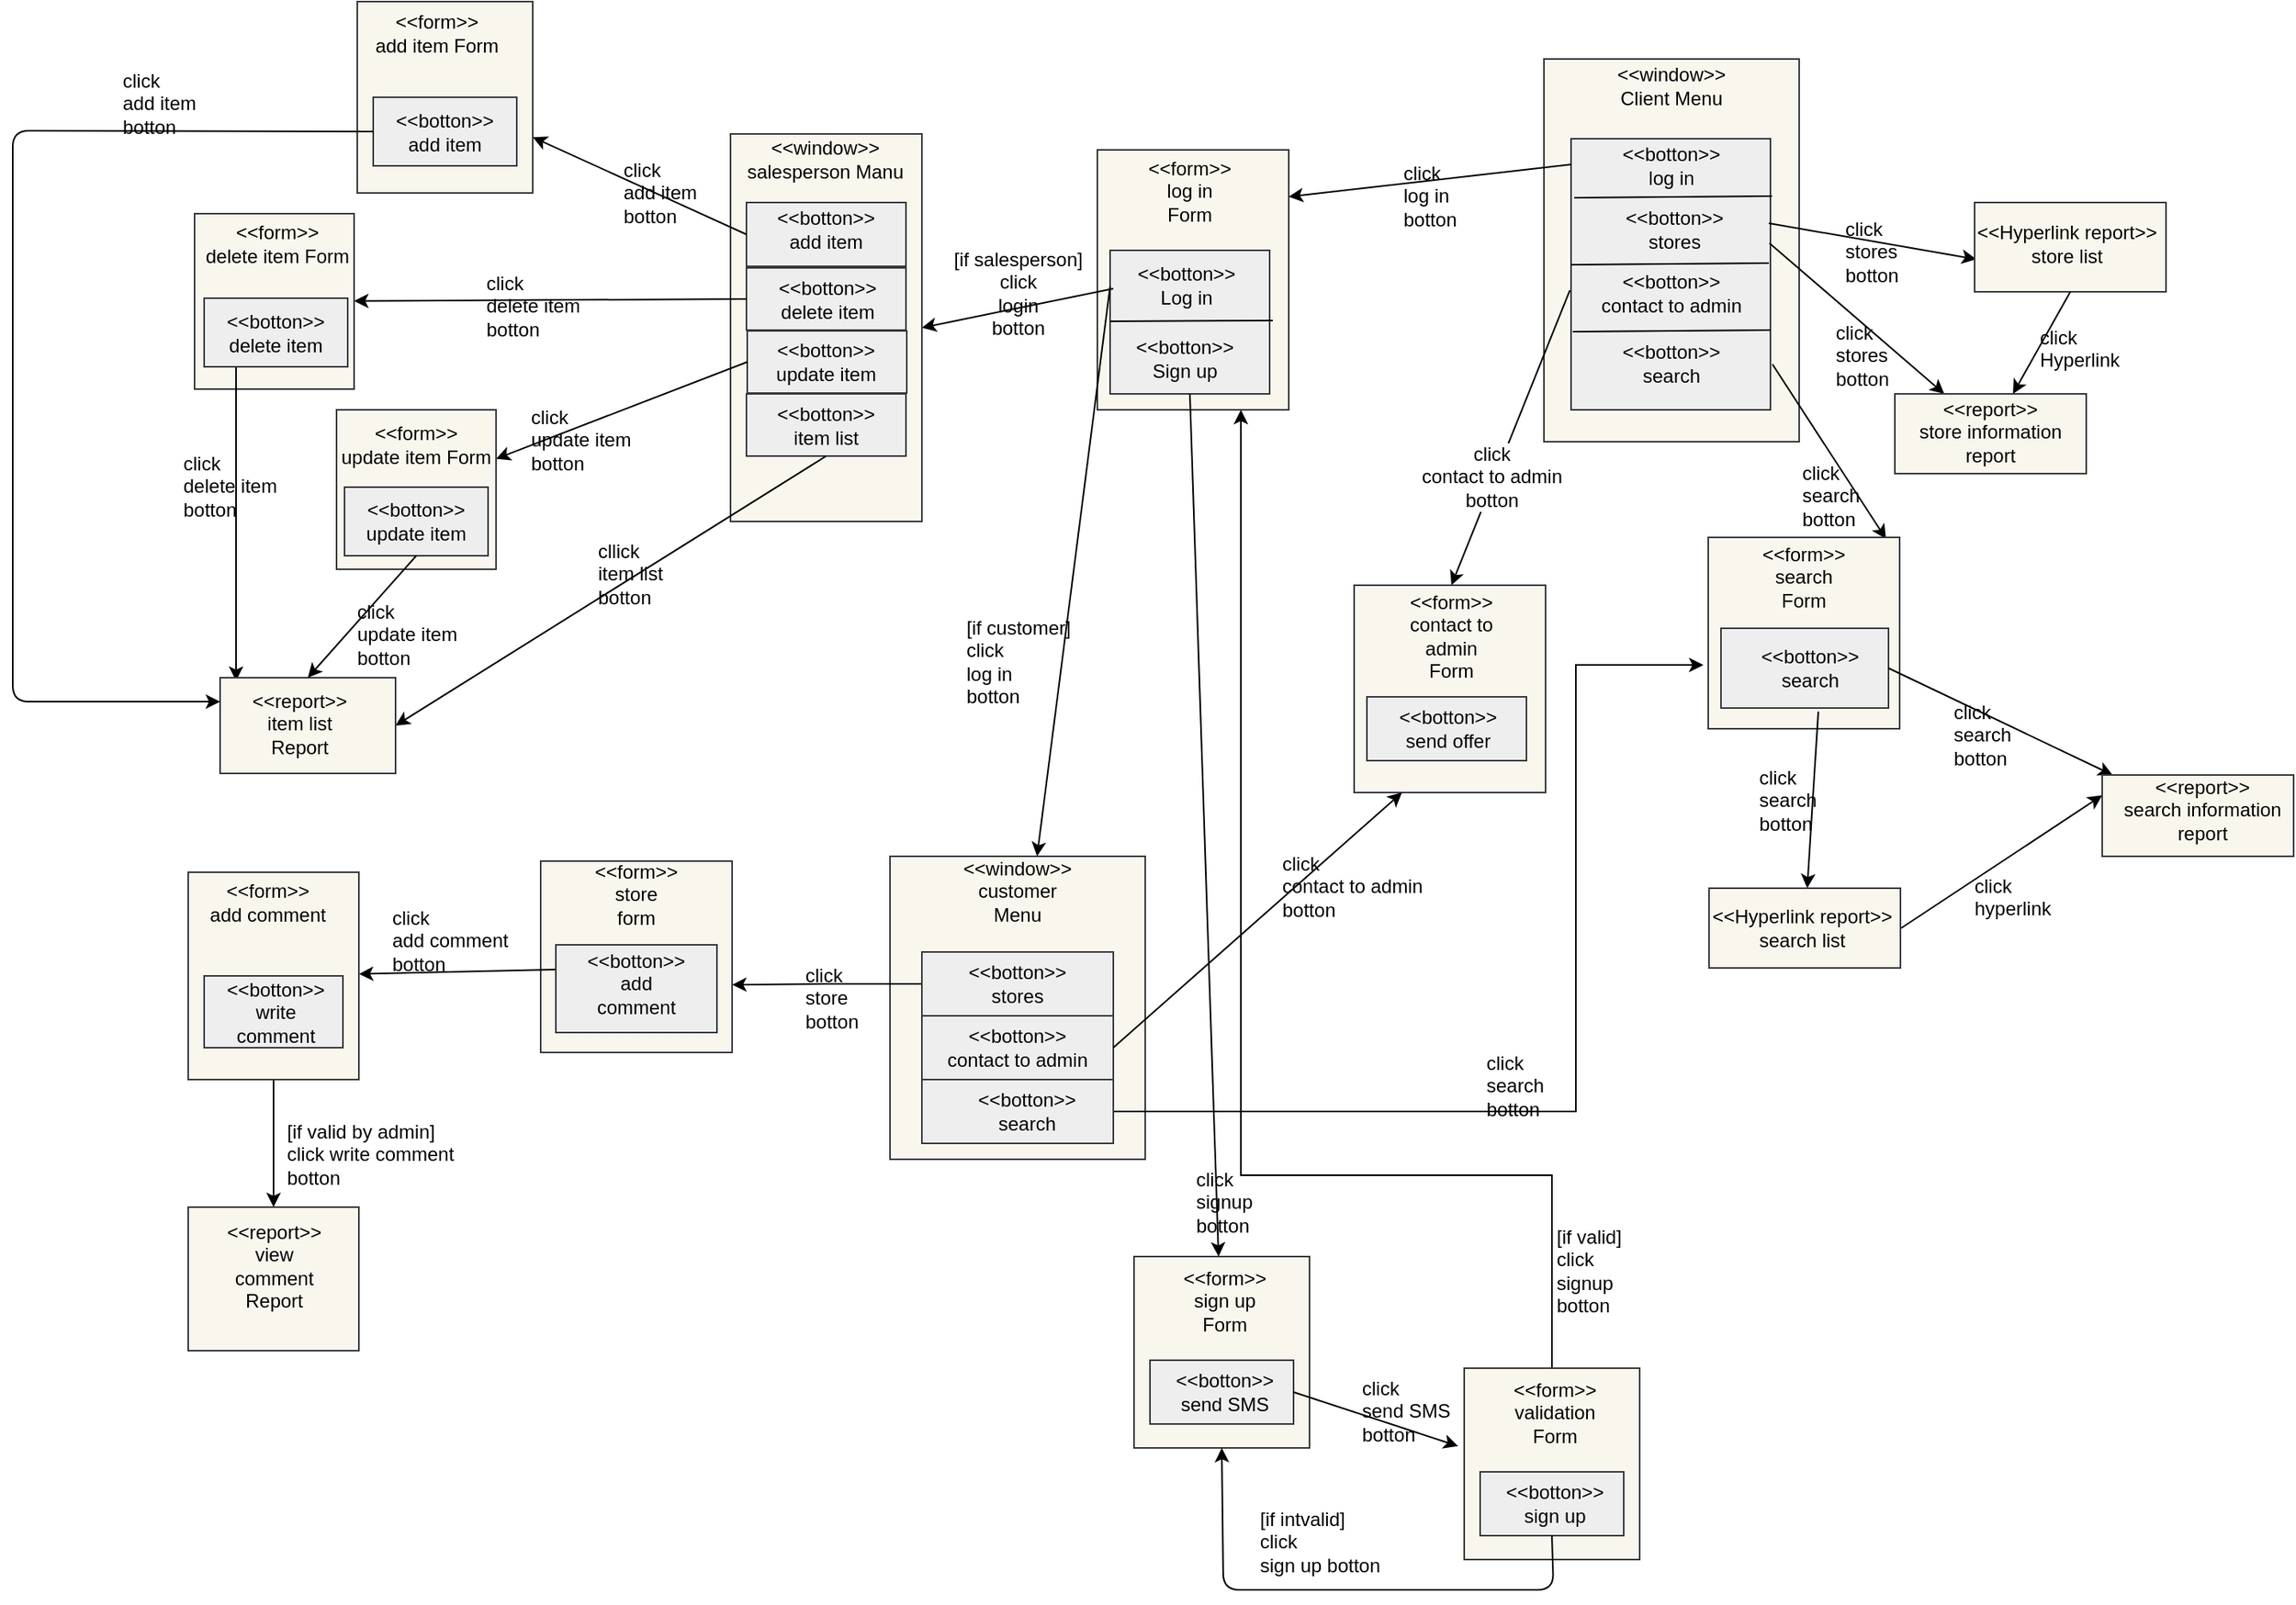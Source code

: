 <mxfile version="10.8.7" type="github"><diagram id="poJi2pRjIUgsJ2RQuXg9" name="Page-1"><mxGraphModel dx="2050" dy="636" grid="1" gridSize="10" guides="1" tooltips="1" connect="1" arrows="1" fold="1" page="1" pageScale="1" pageWidth="850" pageHeight="1100" math="0" shadow="0"><root><mxCell id="0"/><mxCell id="1" parent="0"/><mxCell id="vQ8l_c4z2SJqAF2BshTr-5" value="" style="rounded=0;whiteSpace=wrap;html=1;fillColor=#f9f7ed;strokeColor=#36393d;" parent="1" vertex="1"><mxGeometry x="350" y="40" width="160" height="240" as="geometry"/></mxCell><mxCell id="vQ8l_c4z2SJqAF2BshTr-7" value="" style="rounded=0;whiteSpace=wrap;html=1;fillColor=#eeeeee;strokeColor=#36393d;" parent="1" vertex="1"><mxGeometry x="367" y="90" width="125" height="170" as="geometry"/></mxCell><mxCell id="vQ8l_c4z2SJqAF2BshTr-8" value="" style="endArrow=none;html=1;exitX=0.008;exitY=0.163;exitDx=0;exitDy=0;exitPerimeter=0;" parent="1" edge="1"><mxGeometry width="50" height="50" relative="1" as="geometry"><mxPoint x="369" y="127" as="sourcePoint"/><mxPoint x="493" y="126" as="targetPoint"/></mxGeometry></mxCell><mxCell id="vQ8l_c4z2SJqAF2BshTr-9" value="&amp;lt;&amp;lt;botton&amp;gt;&amp;gt;&lt;br&gt;log in&lt;br&gt;" style="text;html=1;strokeColor=none;fillColor=none;align=center;verticalAlign=middle;whiteSpace=wrap;rounded=0;" parent="1" vertex="1"><mxGeometry x="410" y="97" width="40" height="20" as="geometry"/></mxCell><mxCell id="vQ8l_c4z2SJqAF2BshTr-10" value="&amp;lt;&amp;lt;botton&amp;gt;&amp;gt;&lt;br&gt;stores&lt;br&gt;" style="text;html=1;strokeColor=none;fillColor=none;align=center;verticalAlign=middle;whiteSpace=wrap;rounded=0;" parent="1" vertex="1"><mxGeometry x="412" y="137" width="40" height="20" as="geometry"/></mxCell><mxCell id="vQ8l_c4z2SJqAF2BshTr-11" value="" style="endArrow=none;html=1;exitX=0.008;exitY=0.163;exitDx=0;exitDy=0;exitPerimeter=0;" parent="1" edge="1"><mxGeometry width="50" height="50" relative="1" as="geometry"><mxPoint x="367" y="169" as="sourcePoint"/><mxPoint x="491" y="168" as="targetPoint"/></mxGeometry></mxCell><mxCell id="vQ8l_c4z2SJqAF2BshTr-12" value="&amp;lt;&amp;lt;botton&amp;gt;&amp;gt;&lt;br&gt;contact to admin&lt;br&gt;" style="text;html=1;strokeColor=none;fillColor=none;align=center;verticalAlign=middle;whiteSpace=wrap;rounded=0;" parent="1" vertex="1"><mxGeometry x="380" y="177" width="100" height="20" as="geometry"/></mxCell><mxCell id="vQ8l_c4z2SJqAF2BshTr-13" value="" style="endArrow=none;html=1;exitX=0.008;exitY=0.163;exitDx=0;exitDy=0;exitPerimeter=0;" parent="1" edge="1"><mxGeometry width="50" height="50" relative="1" as="geometry"><mxPoint x="368" y="211" as="sourcePoint"/><mxPoint x="492" y="210" as="targetPoint"/></mxGeometry></mxCell><mxCell id="vQ8l_c4z2SJqAF2BshTr-15" value="" style="rounded=0;whiteSpace=wrap;html=1;fillColor=#f9f7ed;strokeColor=#36393d;" parent="1" vertex="1"><mxGeometry x="70" y="97" width="120" height="163" as="geometry"/></mxCell><mxCell id="vQ8l_c4z2SJqAF2BshTr-17" value="&amp;lt;&amp;lt;botton&amp;gt;&amp;gt;&lt;br&gt;search&lt;br&gt;" style="text;html=1;strokeColor=none;fillColor=none;align=center;verticalAlign=middle;whiteSpace=wrap;rounded=0;" parent="1" vertex="1"><mxGeometry x="410" y="221" width="40" height="20" as="geometry"/></mxCell><mxCell id="vQ8l_c4z2SJqAF2BshTr-20" value="&amp;lt;&amp;lt;form&amp;gt;&amp;gt;&lt;br&gt;log in&lt;br&gt;Form&lt;br&gt;" style="text;html=1;strokeColor=none;fillColor=none;align=center;verticalAlign=middle;whiteSpace=wrap;rounded=0;" parent="1" vertex="1"><mxGeometry x="108" y="113" width="40" height="20" as="geometry"/></mxCell><mxCell id="vQ8l_c4z2SJqAF2BshTr-21" value="&amp;lt;&amp;lt;window&amp;gt;&amp;gt;&lt;br&gt;Client Menu&lt;br&gt;" style="text;html=1;strokeColor=none;fillColor=none;align=center;verticalAlign=middle;whiteSpace=wrap;rounded=0;" parent="1" vertex="1"><mxGeometry x="410" y="47" width="40" height="20" as="geometry"/></mxCell><mxCell id="vQ8l_c4z2SJqAF2BshTr-22" value="" style="endArrow=classic;html=1;exitX=0;exitY=0.095;exitDx=0;exitDy=0;exitPerimeter=0;entryX=1;entryY=0.18;entryDx=0;entryDy=0;entryPerimeter=0;" parent="1" source="vQ8l_c4z2SJqAF2BshTr-7" target="vQ8l_c4z2SJqAF2BshTr-15" edge="1"><mxGeometry width="50" height="50" relative="1" as="geometry"><mxPoint x="210" y="270" as="sourcePoint"/><mxPoint x="260" y="220" as="targetPoint"/></mxGeometry></mxCell><mxCell id="vQ8l_c4z2SJqAF2BshTr-23" value="click&amp;nbsp;&lt;br&gt;log in&amp;nbsp;&lt;br&gt;botton&lt;br&gt;" style="text;html=1;resizable=0;points=[];autosize=1;align=left;verticalAlign=top;spacingTop=-4;" parent="1" vertex="1"><mxGeometry x="260" y="102" width="50" height="40" as="geometry"/></mxCell><mxCell id="vQ8l_c4z2SJqAF2BshTr-24" value="" style="rounded=0;whiteSpace=wrap;html=1;fillColor=#eeeeee;strokeColor=#36393d;" parent="1" vertex="1"><mxGeometry x="78" y="160" width="100" height="90" as="geometry"/></mxCell><mxCell id="vQ8l_c4z2SJqAF2BshTr-25" value="&amp;lt;&amp;lt;botton&amp;gt;&amp;gt;&lt;br&gt;Log in&lt;br&gt;" style="text;html=1;strokeColor=none;fillColor=none;align=center;verticalAlign=middle;whiteSpace=wrap;rounded=0;" parent="1" vertex="1"><mxGeometry x="106" y="172" width="40" height="20" as="geometry"/></mxCell><mxCell id="vQ8l_c4z2SJqAF2BshTr-28" value="" style="endArrow=none;html=1;exitX=0.008;exitY=0.163;exitDx=0;exitDy=0;exitPerimeter=0;" parent="1" edge="1"><mxGeometry width="50" height="50" relative="1" as="geometry"><mxPoint x="78" y="204.5" as="sourcePoint"/><mxPoint x="180" y="204" as="targetPoint"/></mxGeometry></mxCell><mxCell id="vQ8l_c4z2SJqAF2BshTr-29" value="&amp;lt;&amp;lt;botton&amp;gt;&amp;gt;&lt;br&gt;Sign up&lt;br&gt;" style="text;html=1;strokeColor=none;fillColor=none;align=center;verticalAlign=middle;whiteSpace=wrap;rounded=0;" parent="1" vertex="1"><mxGeometry x="100" y="218" width="50" height="20" as="geometry"/></mxCell><mxCell id="vQ8l_c4z2SJqAF2BshTr-30" value="" style="endArrow=classic;html=1;" parent="1" edge="1"><mxGeometry width="50" height="50" relative="1" as="geometry"><mxPoint x="491" y="143" as="sourcePoint"/><mxPoint x="621.0" y="165.562" as="targetPoint"/></mxGeometry></mxCell><mxCell id="vQ8l_c4z2SJqAF2BshTr-31" value="" style="rounded=0;whiteSpace=wrap;html=1;fillColor=#f9f7ed;strokeColor=#36393d;" parent="1" vertex="1"><mxGeometry x="620" y="130" width="120" height="56" as="geometry"/></mxCell><mxCell id="vQ8l_c4z2SJqAF2BshTr-32" value="&amp;lt;&amp;lt;Hyperlink report&amp;gt;&amp;gt;&lt;br&gt;store list&lt;br&gt;" style="text;html=1;strokeColor=none;fillColor=none;align=center;verticalAlign=middle;whiteSpace=wrap;rounded=0;" parent="1" vertex="1"><mxGeometry x="618" y="146" width="120" height="20" as="geometry"/></mxCell><mxCell id="vQ8l_c4z2SJqAF2BshTr-35" value="" style="endArrow=classic;html=1;exitX=0.5;exitY=1;exitDx=0;exitDy=0;" parent="1" source="vQ8l_c4z2SJqAF2BshTr-24" target="vQ8l_c4z2SJqAF2BshTr-36" edge="1"><mxGeometry width="50" height="50" relative="1" as="geometry"><mxPoint x="78" y="179" as="sourcePoint"/><mxPoint x="-50" y="240" as="targetPoint"/></mxGeometry></mxCell><mxCell id="vQ8l_c4z2SJqAF2BshTr-36" value="" style="rounded=0;whiteSpace=wrap;html=1;fillColor=#f9f7ed;strokeColor=#36393d;" parent="1" vertex="1"><mxGeometry x="93" y="791" width="110" height="120" as="geometry"/></mxCell><mxCell id="vQ8l_c4z2SJqAF2BshTr-37" value="" style="endArrow=classic;html=1;exitX=0;exitY=0.5;exitDx=0;exitDy=0;" parent="1" edge="1"><mxGeometry width="50" height="50" relative="1" as="geometry"><mxPoint x="366.235" y="185.118" as="sourcePoint"/><mxPoint x="292" y="370" as="targetPoint"/></mxGeometry></mxCell><mxCell id="vQ8l_c4z2SJqAF2BshTr-50" value="click&lt;br&gt;contact to admin&lt;br&gt;botton&lt;br&gt;" style="text;html=1;resizable=0;points=[];align=center;verticalAlign=middle;labelBackgroundColor=#ffffff;" parent="vQ8l_c4z2SJqAF2BshTr-37" vertex="1" connectable="0"><mxGeometry x="0.155" y="-4" relative="1" as="geometry"><mxPoint x="-3" y="11" as="offset"/></mxGeometry></mxCell><mxCell id="vQ8l_c4z2SJqAF2BshTr-38" value="" style="rounded=0;whiteSpace=wrap;html=1;fillColor=#f9f7ed;strokeColor=#36393d;" parent="1" vertex="1"><mxGeometry x="231" y="370" width="120" height="130" as="geometry"/></mxCell><mxCell id="vQ8l_c4z2SJqAF2BshTr-39" value="&amp;lt;&amp;lt;form&amp;gt;&amp;gt;&lt;br&gt;contact to admin Form&lt;br&gt;" style="text;html=1;strokeColor=none;fillColor=none;align=center;verticalAlign=middle;whiteSpace=wrap;rounded=0;" parent="1" vertex="1"><mxGeometry x="272" y="392" width="40" height="20" as="geometry"/></mxCell><mxCell id="vQ8l_c4z2SJqAF2BshTr-40" value="" style="rounded=0;whiteSpace=wrap;html=1;fillColor=#eeeeee;strokeColor=#36393d;" parent="1" vertex="1"><mxGeometry x="239" y="440" width="100" height="40" as="geometry"/></mxCell><mxCell id="vQ8l_c4z2SJqAF2BshTr-41" value="&amp;lt;&amp;lt;botton&amp;gt;&amp;gt;&lt;br&gt;send offer&lt;br&gt;" style="text;html=1;strokeColor=none;fillColor=none;align=center;verticalAlign=middle;whiteSpace=wrap;rounded=0;" parent="1" vertex="1"><mxGeometry x="270" y="450" width="40" height="20" as="geometry"/></mxCell><mxCell id="vQ8l_c4z2SJqAF2BshTr-49" value="click&amp;nbsp;&lt;br&gt;stores&lt;br&gt;botton&lt;br&gt;" style="text;html=1;resizable=0;points=[];autosize=1;align=left;verticalAlign=top;spacingTop=-4;" parent="1" vertex="1"><mxGeometry x="537" y="137" width="50" height="40" as="geometry"/></mxCell><mxCell id="vQ8l_c4z2SJqAF2BshTr-51" value="" style="endArrow=classic;html=1;exitX=0.984;exitY=0.875;exitDx=0;exitDy=0;exitPerimeter=0;" parent="1" edge="1"><mxGeometry width="50" height="50" relative="1" as="geometry"><mxPoint x="493.235" y="231.412" as="sourcePoint"/><mxPoint x="564.485" y="341" as="targetPoint"/></mxGeometry></mxCell><mxCell id="vQ8l_c4z2SJqAF2BshTr-52" value="" style="rounded=0;whiteSpace=wrap;html=1;fillColor=#f9f7ed;strokeColor=#36393d;" parent="1" vertex="1"><mxGeometry x="453" y="340" width="120" height="120" as="geometry"/></mxCell><mxCell id="vQ8l_c4z2SJqAF2BshTr-53" value="" style="rounded=0;whiteSpace=wrap;html=1;fillColor=#eeeeee;strokeColor=#36393d;" parent="1" vertex="1"><mxGeometry x="461" y="397" width="105" height="50" as="geometry"/></mxCell><mxCell id="vQ8l_c4z2SJqAF2BshTr-54" value="&amp;lt;&amp;lt;form&amp;gt;&amp;gt;&lt;br&gt;search&lt;br&gt;Form&lt;br&gt;" style="text;html=1;strokeColor=none;fillColor=none;align=center;verticalAlign=middle;whiteSpace=wrap;rounded=0;" parent="1" vertex="1"><mxGeometry x="493" y="355" width="40" height="20" as="geometry"/></mxCell><mxCell id="vQ8l_c4z2SJqAF2BshTr-55" value="&amp;lt;&amp;lt;botton&amp;gt;&amp;gt;&lt;br&gt;search&lt;br&gt;" style="text;html=1;strokeColor=none;fillColor=none;align=center;verticalAlign=middle;whiteSpace=wrap;rounded=0;" parent="1" vertex="1"><mxGeometry x="497" y="412" width="40" height="20" as="geometry"/></mxCell><mxCell id="vQ8l_c4z2SJqAF2BshTr-57" value="" style="endArrow=classic;html=1;exitX=1;exitY=0.5;exitDx=0;exitDy=0;" parent="1" source="vQ8l_c4z2SJqAF2BshTr-53" target="vQ8l_c4z2SJqAF2BshTr-59" edge="1"><mxGeometry width="50" height="50" relative="1" as="geometry"><mxPoint x="680" y="390" as="sourcePoint"/><mxPoint x="730" y="480" as="targetPoint"/></mxGeometry></mxCell><mxCell id="vQ8l_c4z2SJqAF2BshTr-58" value="click&amp;nbsp;&lt;br&gt;search&lt;br&gt;botton&lt;br&gt;" style="text;html=1;resizable=0;points=[];autosize=1;align=left;verticalAlign=top;spacingTop=-4;" parent="1" vertex="1"><mxGeometry x="605" y="440" width="50" height="40" as="geometry"/></mxCell><mxCell id="vQ8l_c4z2SJqAF2BshTr-59" value="" style="rounded=0;whiteSpace=wrap;html=1;fillColor=#f9f7ed;strokeColor=#36393d;" parent="1" vertex="1"><mxGeometry x="700" y="489" width="120" height="51" as="geometry"/></mxCell><mxCell id="vQ8l_c4z2SJqAF2BshTr-60" value="&amp;lt;&amp;lt;report&amp;gt;&amp;gt;&lt;br&gt;search information report&lt;br&gt;" style="text;html=1;strokeColor=none;fillColor=none;align=center;verticalAlign=middle;whiteSpace=wrap;rounded=0;" parent="1" vertex="1"><mxGeometry x="708" y="501" width="110" height="20" as="geometry"/></mxCell><mxCell id="vQ8l_c4z2SJqAF2BshTr-61" value="" style="endArrow=classic;html=1;exitX=0.995;exitY=0.385;exitDx=0;exitDy=0;exitPerimeter=0;" parent="1" source="vQ8l_c4z2SJqAF2BshTr-7" target="vQ8l_c4z2SJqAF2BshTr-62" edge="1"><mxGeometry width="50" height="50" relative="1" as="geometry"><mxPoint x="730" y="300" as="sourcePoint"/><mxPoint x="630" y="280" as="targetPoint"/></mxGeometry></mxCell><mxCell id="vQ8l_c4z2SJqAF2BshTr-62" value="" style="rounded=0;whiteSpace=wrap;html=1;fillColor=#f9f7ed;strokeColor=#36393d;" parent="1" vertex="1"><mxGeometry x="570" y="250" width="120" height="50" as="geometry"/></mxCell><mxCell id="vQ8l_c4z2SJqAF2BshTr-63" value="&amp;lt;&amp;lt;report&amp;gt;&amp;gt;&lt;br&gt;store information report&lt;br&gt;" style="text;html=1;strokeColor=none;fillColor=none;align=center;verticalAlign=middle;whiteSpace=wrap;rounded=0;" parent="1" vertex="1"><mxGeometry x="580" y="264" width="100" height="20" as="geometry"/></mxCell><mxCell id="vQ8l_c4z2SJqAF2BshTr-64" value="click&lt;br&gt;stores&lt;br&gt;botton&lt;br&gt;" style="text;html=1;resizable=0;points=[];autosize=1;align=left;verticalAlign=top;spacingTop=-4;" parent="1" vertex="1"><mxGeometry x="531" y="202" width="50" height="40" as="geometry"/></mxCell><mxCell id="vQ8l_c4z2SJqAF2BshTr-65" value="" style="endArrow=classic;html=1;exitX=0.5;exitY=1;exitDx=0;exitDy=0;" parent="1" source="vQ8l_c4z2SJqAF2BshTr-31" target="vQ8l_c4z2SJqAF2BshTr-62" edge="1"><mxGeometry width="50" height="50" relative="1" as="geometry"><mxPoint x="830" y="250" as="sourcePoint"/><mxPoint x="880" y="200" as="targetPoint"/></mxGeometry></mxCell><mxCell id="vQ8l_c4z2SJqAF2BshTr-66" value="click&lt;br&gt;Hyperlink&lt;br&gt;" style="text;html=1;resizable=0;points=[];autosize=1;align=left;verticalAlign=top;spacingTop=-4;" parent="1" vertex="1"><mxGeometry x="659" y="205" width="70" height="30" as="geometry"/></mxCell><mxCell id="vQ8l_c4z2SJqAF2BshTr-67" value="click&lt;br&gt;search&lt;br&gt;botton&lt;br&gt;" style="text;html=1;resizable=0;points=[];autosize=1;align=left;verticalAlign=top;spacingTop=-4;" parent="1" vertex="1"><mxGeometry x="510" y="290" width="50" height="40" as="geometry"/></mxCell><mxCell id="vQ8l_c4z2SJqAF2BshTr-68" value="" style="endArrow=classic;html=1;exitX=0.581;exitY=1.045;exitDx=0;exitDy=0;exitPerimeter=0;" parent="1" source="vQ8l_c4z2SJqAF2BshTr-53" target="vQ8l_c4z2SJqAF2BshTr-69" edge="1"><mxGeometry width="50" height="50" relative="1" as="geometry"><mxPoint x="650" y="600" as="sourcePoint"/><mxPoint x="530" y="530" as="targetPoint"/></mxGeometry></mxCell><mxCell id="vQ8l_c4z2SJqAF2BshTr-69" value="" style="rounded=0;whiteSpace=wrap;html=1;fillColor=#f9f7ed;strokeColor=#36393d;" parent="1" vertex="1"><mxGeometry x="453.5" y="560" width="120" height="50" as="geometry"/></mxCell><mxCell id="vQ8l_c4z2SJqAF2BshTr-70" value="&amp;lt;&amp;lt;Hyperlink report&amp;gt;&amp;gt;&lt;br&gt;search list&lt;br&gt;" style="text;html=1;strokeColor=none;fillColor=none;align=center;verticalAlign=middle;whiteSpace=wrap;rounded=0;" parent="1" vertex="1"><mxGeometry x="442" y="575" width="140" height="20" as="geometry"/></mxCell><mxCell id="vQ8l_c4z2SJqAF2BshTr-71" value="" style="endArrow=classic;html=1;entryX=0;entryY=0.25;entryDx=0;entryDy=0;" parent="1" target="vQ8l_c4z2SJqAF2BshTr-59" edge="1"><mxGeometry width="50" height="50" relative="1" as="geometry"><mxPoint x="574" y="585" as="sourcePoint"/><mxPoint x="640" y="486" as="targetPoint"/></mxGeometry></mxCell><mxCell id="vQ8l_c4z2SJqAF2BshTr-72" value="click&lt;br&gt;search&lt;br&gt;botton&lt;br&gt;" style="text;html=1;resizable=0;points=[];autosize=1;align=left;verticalAlign=top;spacingTop=-4;" parent="1" vertex="1"><mxGeometry x="483" y="481" width="50" height="40" as="geometry"/></mxCell><mxCell id="vQ8l_c4z2SJqAF2BshTr-73" value="click&lt;br&gt;hyperlink&lt;br&gt;" style="text;html=1;resizable=0;points=[];autosize=1;align=left;verticalAlign=top;spacingTop=-4;" parent="1" vertex="1"><mxGeometry x="618" y="549" width="60" height="30" as="geometry"/></mxCell><mxCell id="vQ8l_c4z2SJqAF2BshTr-74" value="&amp;lt;&amp;lt;form&amp;gt;&amp;gt;&lt;br&gt;sign up Form&lt;br&gt;" style="text;html=1;strokeColor=none;fillColor=none;align=center;verticalAlign=middle;whiteSpace=wrap;rounded=0;" parent="1" vertex="1"><mxGeometry x="115" y="809" width="70" height="20" as="geometry"/></mxCell><mxCell id="vQ8l_c4z2SJqAF2BshTr-75" value="" style="rounded=0;whiteSpace=wrap;html=1;fillColor=#eeeeee;strokeColor=#36393d;" parent="1" vertex="1"><mxGeometry x="103" y="856" width="90" height="40" as="geometry"/></mxCell><mxCell id="vQ8l_c4z2SJqAF2BshTr-76" value="&amp;lt;&amp;lt;botton&amp;gt;&amp;gt;&lt;br&gt;send SMS&lt;br&gt;" style="text;html=1;strokeColor=none;fillColor=none;align=center;verticalAlign=middle;whiteSpace=wrap;rounded=0;" parent="1" vertex="1"><mxGeometry x="130" y="866" width="40" height="20" as="geometry"/></mxCell><mxCell id="vQ8l_c4z2SJqAF2BshTr-79" value="" style="endArrow=classic;html=1;exitX=0;exitY=0.25;exitDx=0;exitDy=0;" parent="1" source="vQ8l_c4z2SJqAF2BshTr-24" target="vQ8l_c4z2SJqAF2BshTr-84" edge="1"><mxGeometry width="50" height="50" relative="1" as="geometry"><mxPoint x="20" y="330" as="sourcePoint"/><mxPoint x="20" y="570" as="targetPoint"/></mxGeometry></mxCell><mxCell id="vQ8l_c4z2SJqAF2BshTr-83" value="click&lt;br&gt;signup&lt;br&gt;botton&lt;br&gt;" style="text;html=1;resizable=0;points=[];autosize=1;align=left;verticalAlign=top;spacingTop=-4;" parent="1" vertex="1"><mxGeometry x="130" y="733" width="50" height="40" as="geometry"/></mxCell><mxCell id="vQ8l_c4z2SJqAF2BshTr-84" value="" style="rounded=0;whiteSpace=wrap;html=1;fillColor=#f9f7ed;strokeColor=#36393d;" parent="1" vertex="1"><mxGeometry x="-60" y="540" width="160" height="190" as="geometry"/></mxCell><mxCell id="vQ8l_c4z2SJqAF2BshTr-85" value="&amp;lt;&amp;lt;window&amp;gt;&amp;gt;&lt;br&gt;customer Menu&lt;br&gt;" style="text;html=1;strokeColor=none;fillColor=none;align=center;verticalAlign=middle;whiteSpace=wrap;rounded=0;" parent="1" vertex="1"><mxGeometry y="552" width="40" height="20" as="geometry"/></mxCell><mxCell id="vQ8l_c4z2SJqAF2BshTr-156" style="edgeStyle=orthogonalEdgeStyle;rounded=0;orthogonalLoop=1;jettySize=auto;html=1;entryX=1;entryY=0.646;entryDx=0;entryDy=0;entryPerimeter=0;" parent="1" source="vQ8l_c4z2SJqAF2BshTr-88" target="vQ8l_c4z2SJqAF2BshTr-157" edge="1"><mxGeometry relative="1" as="geometry"><mxPoint x="-120" y="620" as="targetPoint"/></mxGeometry></mxCell><mxCell id="vQ8l_c4z2SJqAF2BshTr-88" value="" style="rounded=0;whiteSpace=wrap;html=1;fillColor=#eeeeee;strokeColor=#36393d;" parent="1" vertex="1"><mxGeometry x="-40" y="600" width="120" height="40" as="geometry"/></mxCell><mxCell id="vQ8l_c4z2SJqAF2BshTr-89" value="" style="rounded=0;whiteSpace=wrap;html=1;fillColor=#eeeeee;strokeColor=#36393d;" parent="1" vertex="1"><mxGeometry x="-40" y="640" width="120" height="40" as="geometry"/></mxCell><mxCell id="vQ8l_c4z2SJqAF2BshTr-97" style="edgeStyle=orthogonalEdgeStyle;rounded=0;orthogonalLoop=1;jettySize=auto;html=1;exitX=1;exitY=0.5;exitDx=0;exitDy=0;" parent="1" source="vQ8l_c4z2SJqAF2BshTr-90" edge="1"><mxGeometry relative="1" as="geometry"><mxPoint x="450" y="420" as="targetPoint"/><Array as="points"><mxPoint x="370" y="700"/><mxPoint x="370" y="420"/></Array></mxGeometry></mxCell><mxCell id="vQ8l_c4z2SJqAF2BshTr-90" value="" style="rounded=0;whiteSpace=wrap;html=1;fillColor=#eeeeee;strokeColor=#36393d;" parent="1" vertex="1"><mxGeometry x="-40" y="680" width="120" height="40" as="geometry"/></mxCell><mxCell id="vQ8l_c4z2SJqAF2BshTr-91" value="&amp;lt;&amp;lt;botton&amp;gt;&amp;gt;&lt;br&gt;stores&lt;br&gt;" style="text;html=1;strokeColor=none;fillColor=none;align=center;verticalAlign=middle;whiteSpace=wrap;rounded=0;" parent="1" vertex="1"><mxGeometry y="610" width="40" height="20" as="geometry"/></mxCell><mxCell id="vQ8l_c4z2SJqAF2BshTr-92" value="&amp;lt;&amp;lt;botton&amp;gt;&amp;gt;&lt;br&gt;contact to admin&lt;br&gt;" style="text;html=1;strokeColor=none;fillColor=none;align=center;verticalAlign=middle;whiteSpace=wrap;rounded=0;" parent="1" vertex="1"><mxGeometry x="-30" y="650" width="100" height="20" as="geometry"/></mxCell><mxCell id="vQ8l_c4z2SJqAF2BshTr-93" value="&amp;lt;&amp;lt;botton&amp;gt;&amp;gt;&lt;br&gt;search&lt;br&gt;" style="text;html=1;strokeColor=none;fillColor=none;align=center;verticalAlign=middle;whiteSpace=wrap;rounded=0;" parent="1" vertex="1"><mxGeometry x="6" y="690" width="40" height="20" as="geometry"/></mxCell><mxCell id="vQ8l_c4z2SJqAF2BshTr-94" value="" style="endArrow=classic;html=1;exitX=1;exitY=0.5;exitDx=0;exitDy=0;entryX=0.25;entryY=1;entryDx=0;entryDy=0;" parent="1" source="vQ8l_c4z2SJqAF2BshTr-89" target="vQ8l_c4z2SJqAF2BshTr-38" edge="1"><mxGeometry width="50" height="50" relative="1" as="geometry"><mxPoint x="220" y="630" as="sourcePoint"/><mxPoint x="270" y="580" as="targetPoint"/></mxGeometry></mxCell><mxCell id="vQ8l_c4z2SJqAF2BshTr-95" value="[if customer]&lt;br&gt;click&lt;br&gt;log in&lt;br&gt;botton&lt;br&gt;" style="text;html=1;resizable=0;points=[];autosize=1;align=left;verticalAlign=top;spacingTop=-4;" parent="1" vertex="1"><mxGeometry x="-14" y="387" width="80" height="60" as="geometry"/></mxCell><mxCell id="vQ8l_c4z2SJqAF2BshTr-96" value="click&lt;br&gt;contact to admin&lt;br&gt;botton&lt;br&gt;" style="text;html=1;resizable=0;points=[];autosize=1;align=left;verticalAlign=top;spacingTop=-4;" parent="1" vertex="1"><mxGeometry x="184" y="535" width="100" height="40" as="geometry"/></mxCell><mxCell id="vQ8l_c4z2SJqAF2BshTr-98" value="click&lt;br&gt;search&lt;br&gt;botton&lt;br&gt;" style="text;html=1;resizable=0;points=[];autosize=1;align=left;verticalAlign=top;spacingTop=-4;" parent="1" vertex="1"><mxGeometry x="312" y="660" width="50" height="40" as="geometry"/></mxCell><mxCell id="vQ8l_c4z2SJqAF2BshTr-99" value="" style="endArrow=classic;html=1;entryX=1;entryY=0.5;entryDx=0;entryDy=0;" parent="1" target="vQ8l_c4z2SJqAF2BshTr-100" edge="1"><mxGeometry width="50" height="50" relative="1" as="geometry"><mxPoint x="80" y="184" as="sourcePoint"/><mxPoint x="-70" y="100" as="targetPoint"/></mxGeometry></mxCell><mxCell id="vQ8l_c4z2SJqAF2BshTr-100" value="" style="rounded=0;whiteSpace=wrap;html=1;fillColor=#f9f7ed;strokeColor=#36393d;" parent="1" vertex="1"><mxGeometry x="-160" y="87" width="120" height="243" as="geometry"/></mxCell><mxCell id="vQ8l_c4z2SJqAF2BshTr-101" value="&amp;lt;&amp;lt;window&amp;gt;&amp;gt;&lt;br&gt;salesperson Manu&lt;br&gt;" style="text;html=1;strokeColor=none;fillColor=none;align=center;verticalAlign=middle;whiteSpace=wrap;rounded=0;" parent="1" vertex="1"><mxGeometry x="-160" y="93" width="119" height="20" as="geometry"/></mxCell><mxCell id="vQ8l_c4z2SJqAF2BshTr-102" value="" style="rounded=0;whiteSpace=wrap;html=1;fillColor=#eeeeee;strokeColor=#36393d;" parent="1" vertex="1"><mxGeometry x="-150" y="130" width="100" height="40" as="geometry"/></mxCell><mxCell id="vQ8l_c4z2SJqAF2BshTr-103" value="" style="rounded=0;whiteSpace=wrap;html=1;fillColor=#eeeeee;strokeColor=#36393d;" parent="1" vertex="1"><mxGeometry x="-150" y="171" width="100" height="39" as="geometry"/></mxCell><mxCell id="vQ8l_c4z2SJqAF2BshTr-104" value="" style="rounded=0;whiteSpace=wrap;html=1;fillColor=#eeeeee;strokeColor=#36393d;" parent="1" vertex="1"><mxGeometry x="-149.5" y="210.5" width="100" height="39" as="geometry"/></mxCell><mxCell id="vQ8l_c4z2SJqAF2BshTr-105" value="&amp;lt;&amp;lt;botton&amp;gt;&amp;gt;&lt;br&gt;add item&lt;br&gt;" style="text;html=1;strokeColor=none;fillColor=none;align=center;verticalAlign=middle;whiteSpace=wrap;rounded=0;" parent="1" vertex="1"><mxGeometry x="-120" y="137" width="40" height="20" as="geometry"/></mxCell><mxCell id="vQ8l_c4z2SJqAF2BshTr-106" value="&amp;lt;&amp;lt;botton&amp;gt;&amp;gt;&lt;br&gt;delete item&lt;br&gt;" style="text;html=1;strokeColor=none;fillColor=none;align=center;verticalAlign=middle;whiteSpace=wrap;rounded=0;" parent="1" vertex="1"><mxGeometry x="-119" y="181" width="40" height="20" as="geometry"/></mxCell><mxCell id="vQ8l_c4z2SJqAF2BshTr-107" value="&amp;lt;&amp;lt;botton&amp;gt;&amp;gt;&lt;br&gt;update item&lt;br&gt;" style="text;html=1;strokeColor=none;fillColor=none;align=center;verticalAlign=middle;whiteSpace=wrap;rounded=0;" parent="1" vertex="1"><mxGeometry x="-140" y="220" width="80" height="20" as="geometry"/></mxCell><mxCell id="vQ8l_c4z2SJqAF2BshTr-108" value="[if salesperson]&lt;br&gt;click&lt;br&gt;login&lt;br&gt;botton&lt;br&gt;" style="text;html=1;resizable=0;points=[];autosize=1;align=center;verticalAlign=top;spacingTop=-4;" parent="1" vertex="1"><mxGeometry x="-30" y="156" width="100" height="60" as="geometry"/></mxCell><mxCell id="vQ8l_c4z2SJqAF2BshTr-109" value="" style="endArrow=classic;html=1;exitX=0;exitY=0.5;exitDx=0;exitDy=0;" parent="1" source="vQ8l_c4z2SJqAF2BshTr-102" target="vQ8l_c4z2SJqAF2BshTr-110" edge="1"><mxGeometry width="50" height="50" relative="1" as="geometry"><mxPoint x="-270" y="180" as="sourcePoint"/><mxPoint x="-340" y="80" as="targetPoint"/></mxGeometry></mxCell><mxCell id="vQ8l_c4z2SJqAF2BshTr-110" value="" style="rounded=0;whiteSpace=wrap;html=1;fillColor=#f9f7ed;strokeColor=#36393d;" parent="1" vertex="1"><mxGeometry x="-394" y="4" width="110" height="120" as="geometry"/></mxCell><mxCell id="vQ8l_c4z2SJqAF2BshTr-112" value="" style="endArrow=classic;html=1;exitX=0;exitY=0.5;exitDx=0;exitDy=0;" parent="1" source="vQ8l_c4z2SJqAF2BshTr-103" target="vQ8l_c4z2SJqAF2BshTr-116" edge="1"><mxGeometry width="50" height="50" relative="1" as="geometry"><mxPoint x="-220" y="210" as="sourcePoint"/><mxPoint x="-350" y="200" as="targetPoint"/></mxGeometry></mxCell><mxCell id="vQ8l_c4z2SJqAF2BshTr-113" value="" style="endArrow=classic;html=1;exitX=0;exitY=0.5;exitDx=0;exitDy=0;" parent="1" source="vQ8l_c4z2SJqAF2BshTr-104" target="vQ8l_c4z2SJqAF2BshTr-119" edge="1"><mxGeometry width="50" height="50" relative="1" as="geometry"><mxPoint x="-240" y="290" as="sourcePoint"/><mxPoint x="-270" y="340" as="targetPoint"/></mxGeometry></mxCell><mxCell id="vQ8l_c4z2SJqAF2BshTr-114" value="&amp;lt;&amp;lt;form&amp;gt;&amp;gt;&lt;br&gt;add item Form&lt;br&gt;" style="text;html=1;strokeColor=none;fillColor=none;align=center;verticalAlign=middle;whiteSpace=wrap;rounded=0;" parent="1" vertex="1"><mxGeometry x="-394" y="14" width="100" height="20" as="geometry"/></mxCell><mxCell id="vQ8l_c4z2SJqAF2BshTr-115" value="&amp;lt;&amp;lt;botton&amp;gt;&amp;gt;&lt;br&gt;add item&lt;br&gt;" style="rounded=0;whiteSpace=wrap;html=1;align=center;fillColor=#eeeeee;strokeColor=#36393d;" parent="1" vertex="1"><mxGeometry x="-384" y="64" width="90" height="43" as="geometry"/></mxCell><mxCell id="vQ8l_c4z2SJqAF2BshTr-116" value="" style="rounded=0;whiteSpace=wrap;html=1;fillColor=#f9f7ed;strokeColor=#36393d;" parent="1" vertex="1"><mxGeometry x="-496" y="137" width="100" height="110" as="geometry"/></mxCell><mxCell id="vHPALiRf0vOr0PeOS_1U-3" style="edgeStyle=orthogonalEdgeStyle;rounded=0;orthogonalLoop=1;jettySize=auto;html=1;" edge="1" parent="1" source="vQ8l_c4z2SJqAF2BshTr-117"><mxGeometry relative="1" as="geometry"><mxPoint x="-470" y="430" as="targetPoint"/><Array as="points"><mxPoint x="-470" y="427"/></Array></mxGeometry></mxCell><mxCell id="vQ8l_c4z2SJqAF2BshTr-117" value="&amp;lt;&amp;lt;botton&amp;gt;&amp;gt;&lt;br&gt;delete item&lt;br&gt;" style="rounded=0;whiteSpace=wrap;html=1;align=center;fillColor=#eeeeee;strokeColor=#36393d;" parent="1" vertex="1"><mxGeometry x="-490" y="190" width="90" height="43" as="geometry"/></mxCell><mxCell id="vQ8l_c4z2SJqAF2BshTr-118" value="&amp;lt;&amp;lt;form&amp;gt;&amp;gt;&lt;br&gt;delete item Form&lt;br&gt;" style="text;html=1;strokeColor=none;fillColor=none;align=center;verticalAlign=middle;whiteSpace=wrap;rounded=0;" parent="1" vertex="1"><mxGeometry x="-494" y="145.5" width="100" height="20" as="geometry"/></mxCell><mxCell id="vQ8l_c4z2SJqAF2BshTr-119" value="" style="rounded=0;whiteSpace=wrap;html=1;fillColor=#f9f7ed;strokeColor=#36393d;" parent="1" vertex="1"><mxGeometry x="-407" y="260" width="100" height="100" as="geometry"/></mxCell><mxCell id="vQ8l_c4z2SJqAF2BshTr-120" value="&amp;lt;&amp;lt;botton&amp;gt;&amp;gt;&lt;br&gt;update item&lt;br&gt;" style="rounded=0;whiteSpace=wrap;html=1;align=center;fillColor=#eeeeee;strokeColor=#36393d;" parent="1" vertex="1"><mxGeometry x="-402" y="308.5" width="90" height="43" as="geometry"/></mxCell><mxCell id="vQ8l_c4z2SJqAF2BshTr-121" value="&amp;lt;&amp;lt;form&amp;gt;&amp;gt;&lt;br&gt;update item Form&lt;br&gt;" style="text;html=1;strokeColor=none;fillColor=none;align=center;verticalAlign=middle;whiteSpace=wrap;rounded=0;" parent="1" vertex="1"><mxGeometry x="-407" y="272" width="100" height="20" as="geometry"/></mxCell><mxCell id="vQ8l_c4z2SJqAF2BshTr-124" value="click&lt;br&gt;delete item&lt;br&gt;botton&lt;br&gt;" style="text;html=1;resizable=0;points=[];autosize=1;align=left;verticalAlign=top;spacingTop=-4;" parent="1" vertex="1"><mxGeometry x="-315" y="171" width="70" height="40" as="geometry"/></mxCell><mxCell id="vQ8l_c4z2SJqAF2BshTr-127" value="click&lt;br&gt;add item&lt;br&gt;botton&lt;br&gt;" style="text;html=1;resizable=0;points=[];autosize=1;align=left;verticalAlign=top;spacingTop=-4;" parent="1" vertex="1"><mxGeometry x="-229" y="100" width="60" height="40" as="geometry"/></mxCell><mxCell id="vQ8l_c4z2SJqAF2BshTr-128" value="click&lt;br&gt;update item&lt;br&gt;botton&lt;br&gt;" style="text;html=1;resizable=0;points=[];autosize=1;align=left;verticalAlign=top;spacingTop=-4;" parent="1" vertex="1"><mxGeometry x="-287" y="255" width="80" height="40" as="geometry"/></mxCell><mxCell id="vQ8l_c4z2SJqAF2BshTr-130" value="" style="rounded=0;whiteSpace=wrap;html=1;fillColor=#eeeeee;strokeColor=#36393d;" parent="1" vertex="1"><mxGeometry x="-150" y="250" width="100" height="39" as="geometry"/></mxCell><mxCell id="vQ8l_c4z2SJqAF2BshTr-131" value="&amp;lt;&amp;lt;botton&amp;gt;&amp;gt;&lt;br&gt;item list&lt;br&gt;" style="text;html=1;strokeColor=none;fillColor=none;align=center;verticalAlign=middle;whiteSpace=wrap;rounded=0;" parent="1" vertex="1"><mxGeometry x="-130" y="260" width="60" height="20" as="geometry"/></mxCell><mxCell id="vQ8l_c4z2SJqAF2BshTr-133" value="" style="endArrow=classic;html=1;exitX=0.5;exitY=1;exitDx=0;exitDy=0;entryX=1;entryY=0.5;entryDx=0;entryDy=0;" parent="1" source="vQ8l_c4z2SJqAF2BshTr-130" target="vQ8l_c4z2SJqAF2BshTr-134" edge="1"><mxGeometry width="50" height="50" relative="1" as="geometry"><mxPoint x="-180" y="490" as="sourcePoint"/><mxPoint x="-430" y="400" as="targetPoint"/></mxGeometry></mxCell><mxCell id="vQ8l_c4z2SJqAF2BshTr-134" value="" style="rounded=0;whiteSpace=wrap;html=1;fillColor=#f9f7ed;strokeColor=#36393d;" parent="1" vertex="1"><mxGeometry x="-480" y="428" width="110" height="60" as="geometry"/></mxCell><mxCell id="vQ8l_c4z2SJqAF2BshTr-135" value="&amp;lt;&amp;lt;report&amp;gt;&amp;gt;&lt;br&gt;item list Report&lt;br&gt;" style="text;html=1;strokeColor=none;fillColor=none;align=center;verticalAlign=middle;whiteSpace=wrap;rounded=0;" parent="1" vertex="1"><mxGeometry x="-470" y="447" width="80" height="20" as="geometry"/></mxCell><mxCell id="vQ8l_c4z2SJqAF2BshTr-136" value="cllick&lt;br&gt;item list&lt;br&gt;botton&lt;br&gt;" style="text;html=1;resizable=0;points=[];autosize=1;align=left;verticalAlign=top;spacingTop=-4;" parent="1" vertex="1"><mxGeometry x="-245" y="339" width="60" height="40" as="geometry"/></mxCell><mxCell id="vQ8l_c4z2SJqAF2BshTr-138" value="" style="endArrow=classic;html=1;exitX=1;exitY=0.5;exitDx=0;exitDy=0;entryX=-0.035;entryY=0.407;entryDx=0;entryDy=0;entryPerimeter=0;" parent="1" source="vQ8l_c4z2SJqAF2BshTr-75" target="vQ8l_c4z2SJqAF2BshTr-140" edge="1"><mxGeometry width="50" height="50" relative="1" as="geometry"><mxPoint x="250" y="910" as="sourcePoint"/><mxPoint x="260" y="887.731" as="targetPoint"/></mxGeometry></mxCell><mxCell id="vQ8l_c4z2SJqAF2BshTr-152" style="edgeStyle=orthogonalEdgeStyle;rounded=0;orthogonalLoop=1;jettySize=auto;html=1;entryX=0.75;entryY=1;entryDx=0;entryDy=0;" parent="1" source="vQ8l_c4z2SJqAF2BshTr-140" target="vQ8l_c4z2SJqAF2BshTr-15" edge="1"><mxGeometry relative="1" as="geometry"><Array as="points"><mxPoint x="355" y="740"/><mxPoint x="160" y="740"/></Array></mxGeometry></mxCell><mxCell id="vQ8l_c4z2SJqAF2BshTr-140" value="" style="rounded=0;whiteSpace=wrap;html=1;fillColor=#f9f7ed;strokeColor=#36393d;" parent="1" vertex="1"><mxGeometry x="300" y="861" width="110" height="120" as="geometry"/></mxCell><mxCell id="vQ8l_c4z2SJqAF2BshTr-141" value="&amp;lt;&amp;lt;form&amp;gt;&amp;gt;&lt;br&gt;validation Form&lt;br&gt;" style="text;html=1;strokeColor=none;fillColor=none;align=center;verticalAlign=middle;whiteSpace=wrap;rounded=0;" parent="1" vertex="1"><mxGeometry x="322" y="879" width="70" height="20" as="geometry"/></mxCell><mxCell id="vQ8l_c4z2SJqAF2BshTr-142" value="" style="rounded=0;whiteSpace=wrap;html=1;fillColor=#eeeeee;strokeColor=#36393d;" parent="1" vertex="1"><mxGeometry x="310" y="926" width="90" height="40" as="geometry"/></mxCell><mxCell id="vQ8l_c4z2SJqAF2BshTr-143" value="&amp;lt;&amp;lt;botton&amp;gt;&amp;gt;&lt;br&gt;sign up&lt;br&gt;" style="text;html=1;strokeColor=none;fillColor=none;align=center;verticalAlign=middle;whiteSpace=wrap;rounded=0;" parent="1" vertex="1"><mxGeometry x="337" y="936" width="40" height="20" as="geometry"/></mxCell><mxCell id="vQ8l_c4z2SJqAF2BshTr-144" value="click&lt;br&gt;send SMS&lt;br&gt;botton&lt;br&gt;" style="text;html=1;resizable=0;points=[];autosize=1;align=left;verticalAlign=top;spacingTop=-4;" parent="1" vertex="1"><mxGeometry x="234" y="864" width="70" height="40" as="geometry"/></mxCell><mxCell id="vQ8l_c4z2SJqAF2BshTr-150" value="[if intvalid]&lt;br&gt;click&lt;br&gt;sign up botton&lt;br&gt;" style="text;html=1;resizable=0;points=[];autosize=1;align=left;verticalAlign=top;spacingTop=-4;" parent="1" vertex="1"><mxGeometry x="170" y="946" width="90" height="40" as="geometry"/></mxCell><mxCell id="vQ8l_c4z2SJqAF2BshTr-153" value="[if valid]&lt;br&gt;click&lt;br&gt;signup&lt;br&gt;botton&lt;br&gt;" style="text;html=1;resizable=0;points=[];autosize=1;align=left;verticalAlign=top;spacingTop=-4;" parent="1" vertex="1"><mxGeometry x="356" y="769" width="60" height="60" as="geometry"/></mxCell><mxCell id="vQ8l_c4z2SJqAF2BshTr-157" value="" style="rounded=0;whiteSpace=wrap;html=1;fillColor=#f9f7ed;strokeColor=#36393d;" parent="1" vertex="1"><mxGeometry x="-279" y="543" width="120" height="120" as="geometry"/></mxCell><mxCell id="vQ8l_c4z2SJqAF2BshTr-158" value="&amp;lt;&amp;lt;form&amp;gt;&amp;gt;&lt;br&gt;store form&lt;br&gt;" style="text;html=1;strokeColor=none;fillColor=none;align=center;verticalAlign=middle;whiteSpace=wrap;rounded=0;" parent="1" vertex="1"><mxGeometry x="-239" y="554" width="40" height="20" as="geometry"/></mxCell><mxCell id="vQ8l_c4z2SJqAF2BshTr-159" value="" style="rounded=0;whiteSpace=wrap;html=1;align=center;fillColor=#eeeeee;strokeColor=#36393d;" parent="1" vertex="1"><mxGeometry x="-269.5" y="595.5" width="101" height="55" as="geometry"/></mxCell><mxCell id="vQ8l_c4z2SJqAF2BshTr-160" value="&amp;lt;&amp;lt;botton&amp;gt;&amp;gt;&lt;br&gt;add comment" style="text;html=1;strokeColor=none;fillColor=none;align=center;verticalAlign=middle;whiteSpace=wrap;rounded=0;" parent="1" vertex="1"><mxGeometry x="-239" y="610" width="40" height="20" as="geometry"/></mxCell><mxCell id="vQ8l_c4z2SJqAF2BshTr-161" value="" style="endArrow=classic;html=1;" parent="1" target="vQ8l_c4z2SJqAF2BshTr-162" edge="1"><mxGeometry width="50" height="50" relative="1" as="geometry"><mxPoint x="-270" y="611" as="sourcePoint"/><mxPoint x="-330" y="610" as="targetPoint"/></mxGeometry></mxCell><mxCell id="vQ8l_c4z2SJqAF2BshTr-170" value="" style="edgeStyle=orthogonalEdgeStyle;rounded=0;orthogonalLoop=1;jettySize=auto;html=1;" parent="1" source="vQ8l_c4z2SJqAF2BshTr-162" target="vQ8l_c4z2SJqAF2BshTr-169" edge="1"><mxGeometry relative="1" as="geometry"/></mxCell><mxCell id="vQ8l_c4z2SJqAF2BshTr-162" value="" style="rounded=0;whiteSpace=wrap;html=1;fillColor=#f9f7ed;strokeColor=#36393d;" parent="1" vertex="1"><mxGeometry x="-500" y="550" width="107" height="130" as="geometry"/></mxCell><mxCell id="vQ8l_c4z2SJqAF2BshTr-169" value="" style="rounded=0;whiteSpace=wrap;html=1;fillColor=#f9f7ed;strokeColor=#36393d;" parent="1" vertex="1"><mxGeometry x="-500" y="760" width="107" height="90" as="geometry"/></mxCell><mxCell id="vQ8l_c4z2SJqAF2BshTr-163" value="click&lt;br&gt;store&lt;br&gt;botton&lt;br&gt;" style="text;html=1;resizable=0;points=[];autosize=1;align=left;verticalAlign=top;spacingTop=-4;" parent="1" vertex="1"><mxGeometry x="-115" y="605" width="50" height="40" as="geometry"/></mxCell><mxCell id="vQ8l_c4z2SJqAF2BshTr-164" value="click&lt;br&gt;add comment&lt;br&gt;botton&lt;br&gt;" style="text;html=1;resizable=0;points=[];autosize=1;align=left;verticalAlign=top;spacingTop=-4;" parent="1" vertex="1"><mxGeometry x="-374" y="569" width="90" height="40" as="geometry"/></mxCell><mxCell id="vQ8l_c4z2SJqAF2BshTr-165" value="&amp;lt;&amp;lt;form&amp;gt;&amp;gt;&lt;br&gt;add comment&lt;br&gt;" style="text;html=1;strokeColor=none;fillColor=none;align=center;verticalAlign=middle;whiteSpace=wrap;rounded=0;" parent="1" vertex="1"><mxGeometry x="-490" y="559" width="80" height="20" as="geometry"/></mxCell><mxCell id="vQ8l_c4z2SJqAF2BshTr-167" value="" style="rounded=0;whiteSpace=wrap;html=1;align=center;fillColor=#eeeeee;strokeColor=#36393d;" parent="1" vertex="1"><mxGeometry x="-490" y="615" width="87" height="45" as="geometry"/></mxCell><mxCell id="vQ8l_c4z2SJqAF2BshTr-168" value="&amp;lt;&amp;lt;botton&amp;gt;&amp;gt;&lt;br&gt;write comment&lt;br&gt;" style="text;html=1;strokeColor=none;fillColor=none;align=center;verticalAlign=middle;whiteSpace=wrap;rounded=0;" parent="1" vertex="1"><mxGeometry x="-480" y="628" width="70" height="20" as="geometry"/></mxCell><mxCell id="vQ8l_c4z2SJqAF2BshTr-172" value="[if valid by admin]&lt;br&gt;click write comment&lt;br&gt;botton&lt;br&gt;" style="text;html=1;resizable=0;points=[];autosize=1;align=left;verticalAlign=top;spacingTop=-4;" parent="1" vertex="1"><mxGeometry x="-440" y="703" width="120" height="40" as="geometry"/></mxCell><mxCell id="vQ8l_c4z2SJqAF2BshTr-175" value="&amp;lt;&amp;lt;report&amp;gt;&amp;gt;&lt;br&gt;view comment Report&lt;br&gt;" style="text;html=1;strokeColor=none;fillColor=none;align=center;verticalAlign=middle;whiteSpace=wrap;rounded=0;" parent="1" vertex="1"><mxGeometry x="-466" y="787" width="40" height="20" as="geometry"/></mxCell><mxCell id="vHPALiRf0vOr0PeOS_1U-1" value="" style="endArrow=classic;html=1;exitX=0;exitY=0.5;exitDx=0;exitDy=0;entryX=0;entryY=0.25;entryDx=0;entryDy=0;" edge="1" parent="1" source="vQ8l_c4z2SJqAF2BshTr-115" target="vQ8l_c4z2SJqAF2BshTr-134"><mxGeometry width="50" height="50" relative="1" as="geometry"><mxPoint x="-400" y="60" as="sourcePoint"/><mxPoint x="-620" y="160" as="targetPoint"/><Array as="points"><mxPoint x="-610" y="85"/><mxPoint x="-610" y="190"/><mxPoint x="-610" y="443"/></Array></mxGeometry></mxCell><mxCell id="vHPALiRf0vOr0PeOS_1U-2" value="click&lt;br&gt;add item&lt;br&gt;botton&lt;br&gt;" style="text;html=1;resizable=0;points=[];autosize=1;align=left;verticalAlign=top;spacingTop=-4;" vertex="1" parent="1"><mxGeometry x="-543" y="44" width="60" height="40" as="geometry"/></mxCell><mxCell id="vHPALiRf0vOr0PeOS_1U-4" value="click&lt;br&gt;delete item&lt;br&gt;botton&lt;br&gt;" style="text;html=1;resizable=0;points=[];autosize=1;align=left;verticalAlign=top;spacingTop=-4;" vertex="1" parent="1"><mxGeometry x="-505" y="284" width="70" height="40" as="geometry"/></mxCell><mxCell id="vHPALiRf0vOr0PeOS_1U-5" value="" style="endArrow=classic;html=1;exitX=0.5;exitY=1;exitDx=0;exitDy=0;entryX=0.5;entryY=0;entryDx=0;entryDy=0;" edge="1" parent="1" source="vQ8l_c4z2SJqAF2BshTr-120" target="vQ8l_c4z2SJqAF2BshTr-134"><mxGeometry width="50" height="50" relative="1" as="geometry"><mxPoint x="-290" y="500" as="sourcePoint"/><mxPoint x="-240" y="450" as="targetPoint"/></mxGeometry></mxCell><mxCell id="vHPALiRf0vOr0PeOS_1U-6" value="click&lt;br&gt;update item&lt;br&gt;botton&lt;br&gt;" style="text;html=1;resizable=0;points=[];autosize=1;align=left;verticalAlign=top;spacingTop=-4;" vertex="1" parent="1"><mxGeometry x="-396" y="377" width="80" height="40" as="geometry"/></mxCell><mxCell id="vHPALiRf0vOr0PeOS_1U-9" value="" style="endArrow=classic;html=1;exitX=0.5;exitY=1;exitDx=0;exitDy=0;entryX=0.5;entryY=1;entryDx=0;entryDy=0;" edge="1" parent="1" source="vQ8l_c4z2SJqAF2BshTr-142" target="vQ8l_c4z2SJqAF2BshTr-36"><mxGeometry width="50" height="50" relative="1" as="geometry"><mxPoint x="-20" y="1040" as="sourcePoint"/><mxPoint x="30" y="990" as="targetPoint"/><Array as="points"><mxPoint x="356" y="1000"/><mxPoint x="149" y="1000"/></Array></mxGeometry></mxCell></root></mxGraphModel></diagram></mxfile>